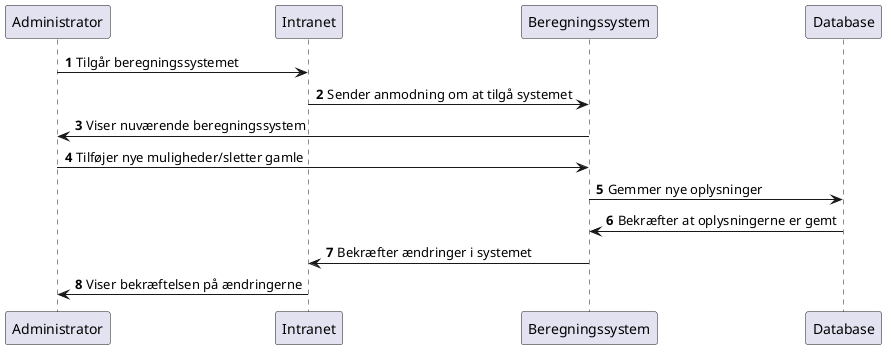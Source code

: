 @startuml
'https://plantuml.com/sequence-diagram

autonumber

Administrator -> Intranet: Tilgår beregningssystemet
Intranet -> Beregningssystem: Sender anmodning om at tilgå systemet
Beregningssystem -> Administrator: Viser nuværende beregningssystem
Administrator -> Beregningssystem: Tilføjer nye muligheder/sletter gamle
Beregningssystem -> Database: Gemmer nye oplysninger
Database -> Beregningssystem: Bekræfter at oplysningerne er gemt
Beregningssystem -> Intranet: Bekræfter ændringer i systemet
Intranet -> Administrator: Viser bekræftelsen på ændringerne

@enduml